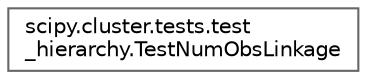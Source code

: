 digraph "Graphical Class Hierarchy"
{
 // LATEX_PDF_SIZE
  bgcolor="transparent";
  edge [fontname=Helvetica,fontsize=10,labelfontname=Helvetica,labelfontsize=10];
  node [fontname=Helvetica,fontsize=10,shape=box,height=0.2,width=0.4];
  rankdir="LR";
  Node0 [id="Node000000",label="scipy.cluster.tests.test\l_hierarchy.TestNumObsLinkage",height=0.2,width=0.4,color="grey40", fillcolor="white", style="filled",URL="$dd/d17/classscipy_1_1cluster_1_1tests_1_1test__hierarchy_1_1TestNumObsLinkage.html",tooltip=" "];
}
